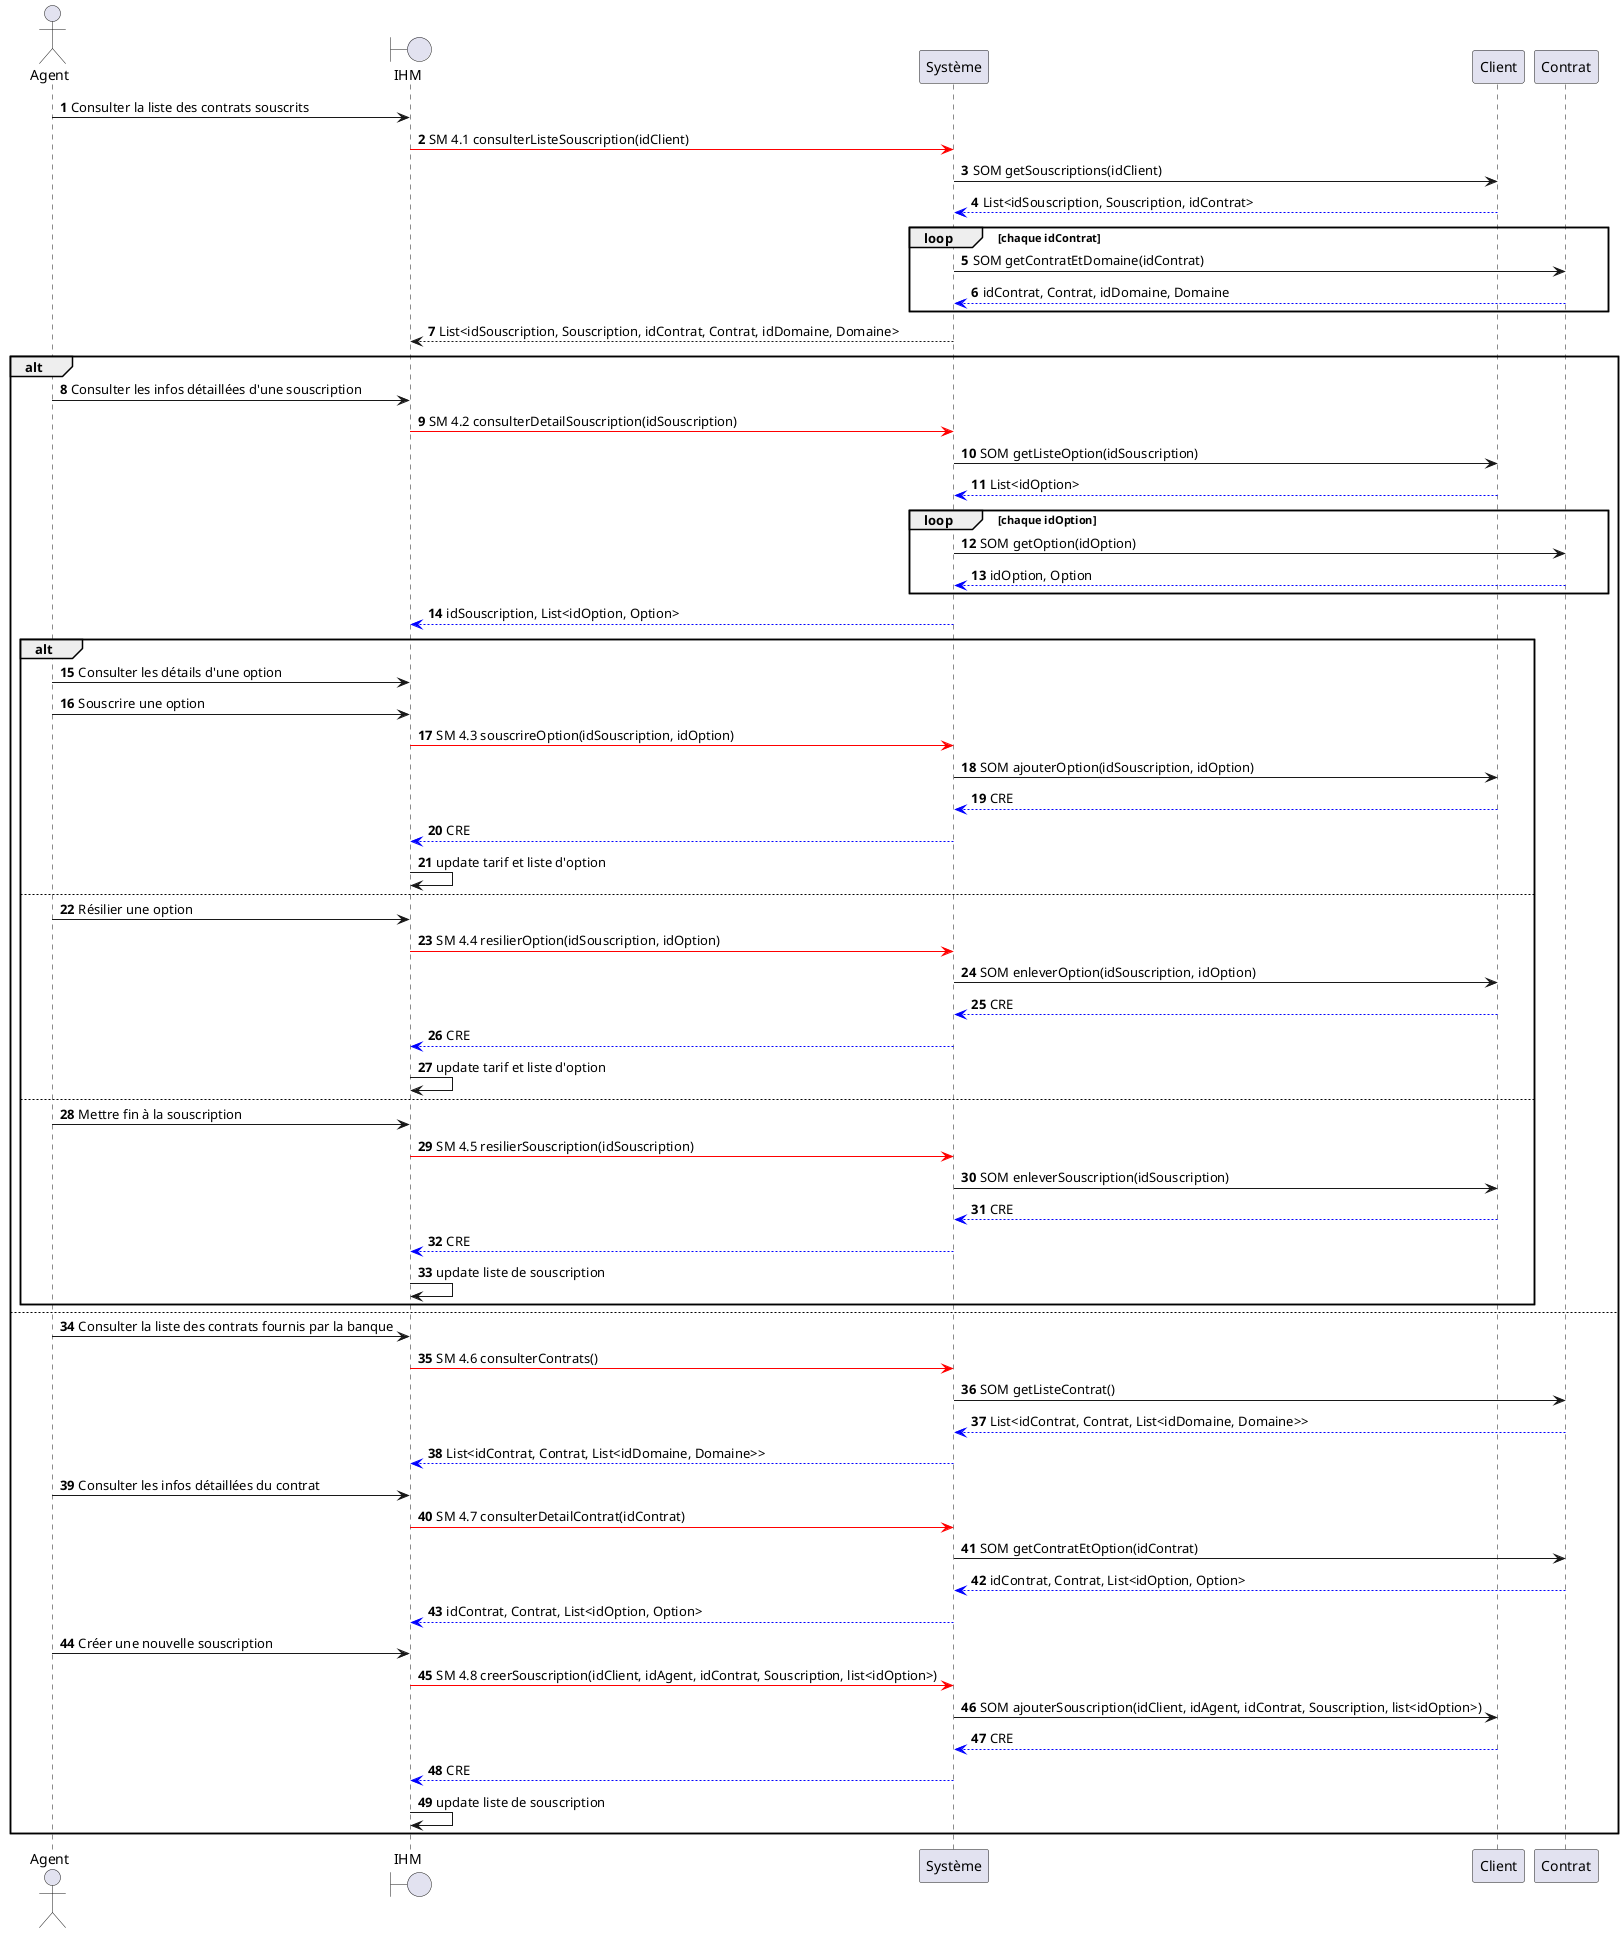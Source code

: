 @startuml
actor Agent
boundary IHM
participant Système
participant Client
participant Contrat
autonumber
Agent -> IHM : Consulter la liste des contrats souscrits
IHM -[#red]> Système : SM 4.1 consulterListeSouscription(idClient)
Système -> Client : SOM getSouscriptions(idClient)
Client -[#0000FF]-> Système : List<idSouscription, Souscription, idContrat>
loop chaque idContrat
    Système -> Contrat : SOM getContratEtDomaine(idContrat)
    Contrat -[#0000FF]-> Système : idContrat, Contrat, idDomaine, Domaine
end
Système --> IHM : List<idSouscription, Souscription, idContrat, Contrat, idDomaine, Domaine>
alt
    Agent -> IHM : Consulter les infos détaillées d'une souscription
    IHM -[#red]> Système : SM 4.2 consulterDetailSouscription(idSouscription)
    Système -> Client : SOM getListeOption(idSouscription)
    Client -[#0000FF]-> Système : List<idOption>
    loop chaque idOption
        Système -> Contrat : SOM getOption(idOption)
        Contrat -[#0000FF]-> Système :idOption, Option
    end
    Système -[#0000FF]-> IHM : idSouscription, List<idOption, Option>
    alt
    Agent -> IHM : Consulter les détails d'une option
    Agent -> IHM : Souscrire une option
    IHM -[#red]> Système : SM 4.3 souscrireOption(idSouscription, idOption)
    Système -> Client : SOM ajouterOption(idSouscription, idOption)
    Client -[#0000FF]-> Système : CRE
    Système -[#0000FF]-> IHM : CRE
    IHM -> IHM : update tarif et liste d'option
    else
    Agent -> IHM : Résilier une option
    IHM -[#red]> Système : SM 4.4 resilierOption(idSouscription, idOption)
    Système -> Client : SOM enleverOption(idSouscription, idOption)
    Client -[#0000FF]-> Système : CRE
    Système -[#0000FF]-> IHM : CRE
    IHM -> IHM : update tarif et liste d'option
    else
    Agent -> IHM : Mettre fin à la souscription
    IHM -[#red]> Système : SM 4.5 resilierSouscription(idSouscription)
    Système -> Client : SOM enleverSouscription(idSouscription)
    Client -[#0000FF]-> Système : CRE
    Système -[#0000FF]-> IHM : CRE
    IHM -> IHM : update liste de souscription
    end
else
    Agent -> IHM : Consulter la liste des contrats fournis par la banque
    IHM -[#red]> Système : SM 4.6 consulterContrats()
    Système -> Contrat : SOM getListeContrat()
    Contrat -[#0000FF]-> Système : List<idContrat, Contrat, List<idDomaine, Domaine>>
    Système -[#0000FF]-> IHM : List<idContrat, Contrat, List<idDomaine, Domaine>>

    Agent -> IHM : Consulter les infos détaillées du contrat
    IHM -[#red]> Système : SM 4.7 consulterDetailContrat(idContrat)
    Système -> Contrat : SOM getContratEtOption(idContrat)
    Contrat -[#0000FF]-> Système : idContrat, Contrat, List<idOption, Option>
    Système -[#0000FF]-> IHM : idContrat, Contrat, List<idOption, Option>

    Agent -> IHM : Créer une nouvelle souscription
    IHM -[#red]> Système : SM 4.8 creerSouscription(idClient, idAgent, idContrat, Souscription, list<idOption>)
    Système -> Client : SOM ajouterSouscription(idClient, idAgent, idContrat, Souscription, list<idOption>)
    Client -[#0000FF]-> Système : CRE
    Système -[#0000FF]-> IHM : CRE
    IHM -> IHM : update liste de souscription
end




@enduml
